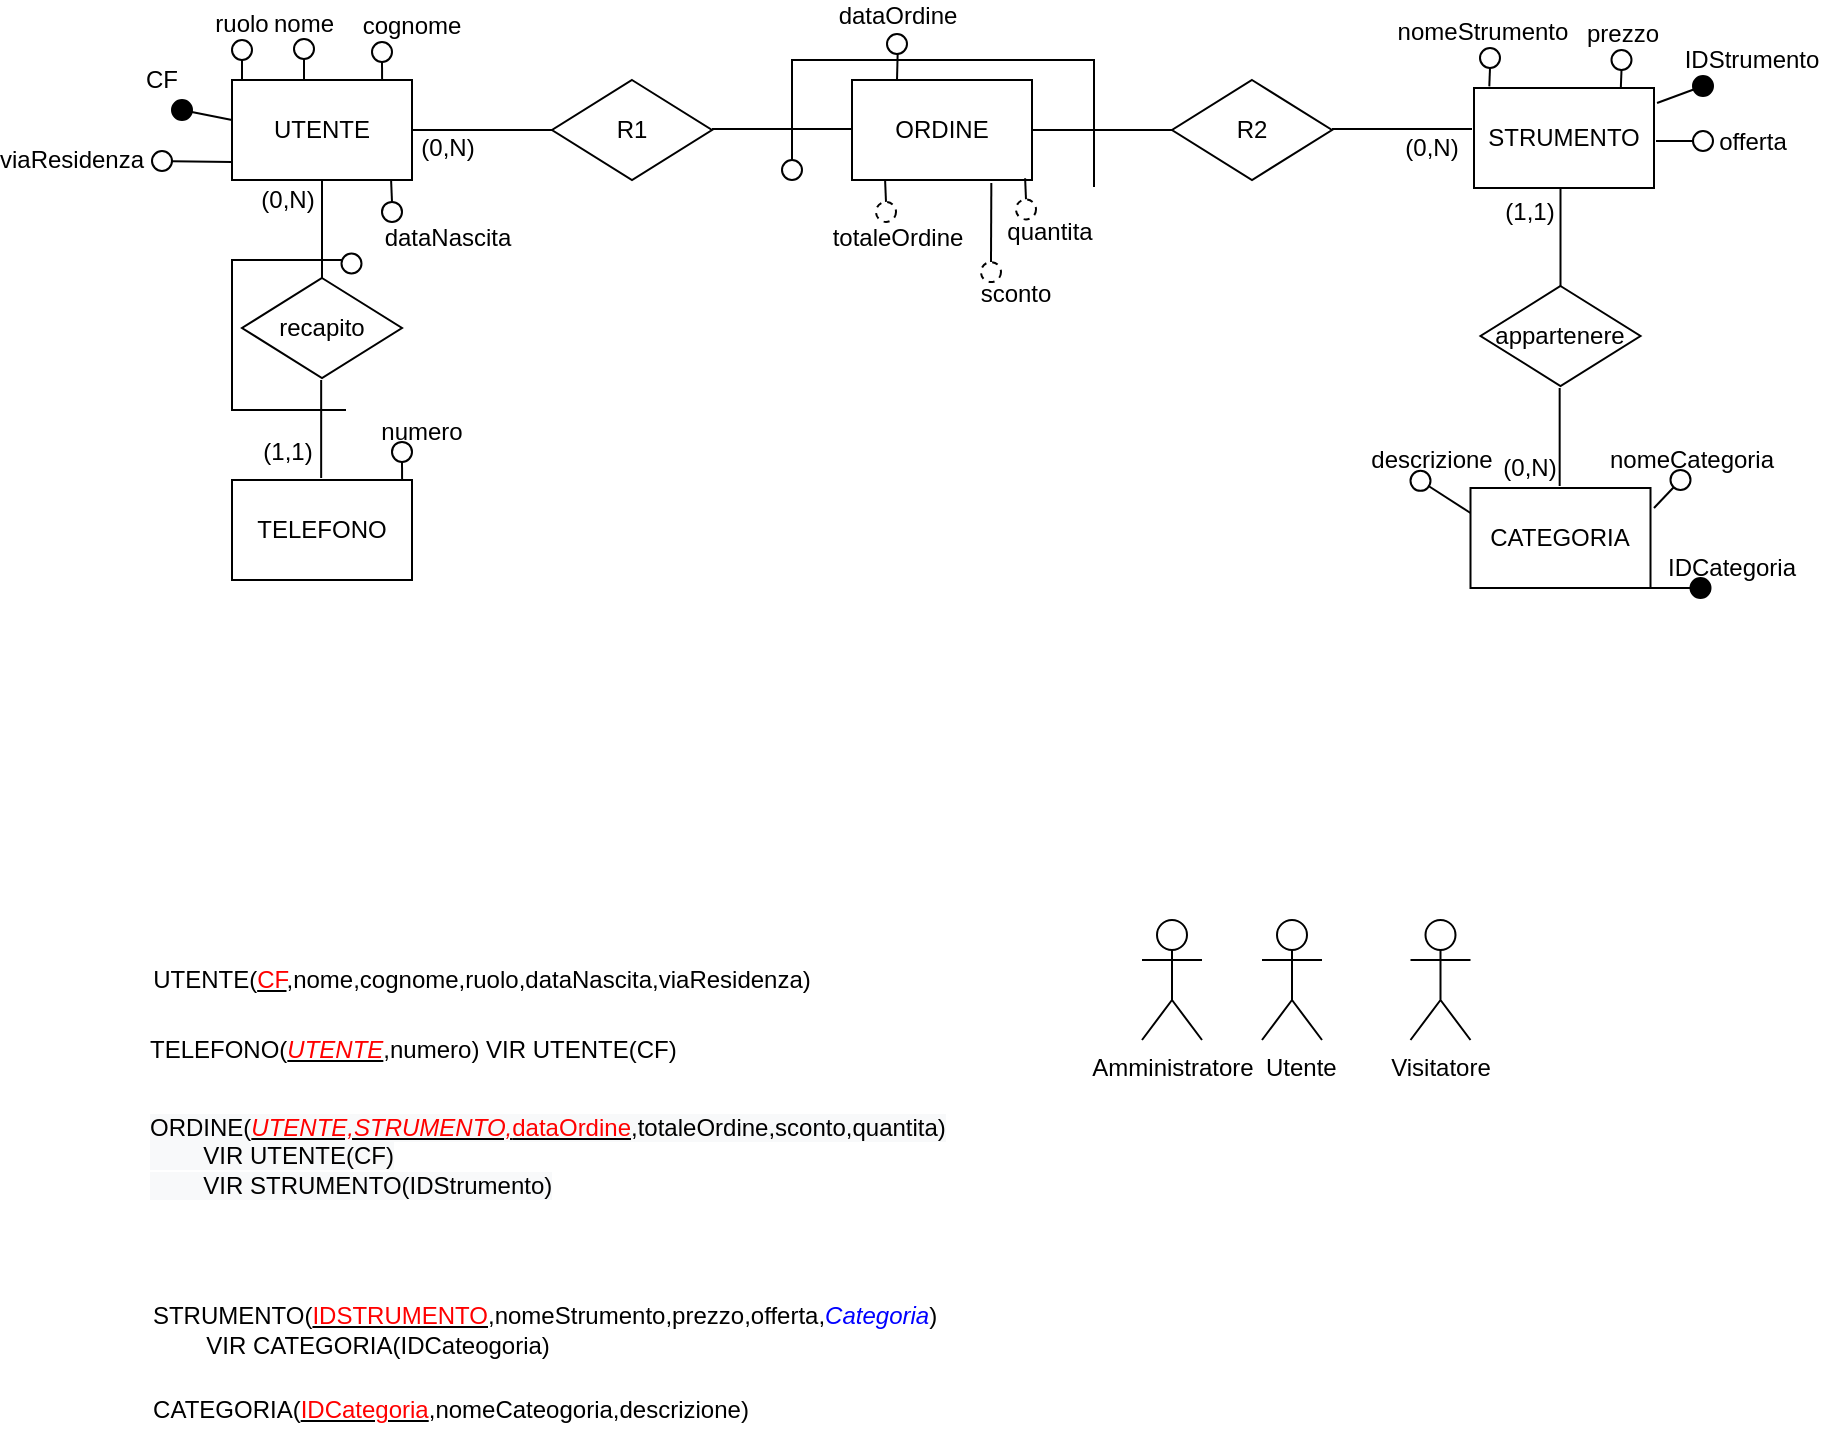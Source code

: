 <mxfile version="16.1.2" type="device"><diagram id="6GF49ptGvCnbbj18iZph" name="Pagina-1"><mxGraphModel dx="2287" dy="759" grid="1" gridSize="10" guides="1" tooltips="1" connect="1" arrows="1" fold="1" page="1" pageScale="1" pageWidth="827" pageHeight="1169" math="0" shadow="0"><root><mxCell id="0"/><mxCell id="1" parent="0"/><mxCell id="NsfGca_Hq-NHvDyxLPOq-1" value="UTENTE" style="rounded=0;whiteSpace=wrap;html=1;" vertex="1" parent="1"><mxGeometry x="40" y="230" width="90" height="50" as="geometry"/></mxCell><mxCell id="NsfGca_Hq-NHvDyxLPOq-2" value="R1" style="rhombus;whiteSpace=wrap;html=1;" vertex="1" parent="1"><mxGeometry x="200" y="230" width="80" height="50" as="geometry"/></mxCell><mxCell id="NsfGca_Hq-NHvDyxLPOq-3" value="" style="endArrow=none;html=1;rounded=0;exitX=1;exitY=0.5;exitDx=0;exitDy=0;" edge="1" parent="1" source="NsfGca_Hq-NHvDyxLPOq-1" target="NsfGca_Hq-NHvDyxLPOq-2"><mxGeometry width="50" height="50" relative="1" as="geometry"><mxPoint x="130" y="255" as="sourcePoint"/><mxPoint x="330" y="255" as="targetPoint"/></mxGeometry></mxCell><mxCell id="NsfGca_Hq-NHvDyxLPOq-4" value="ORDINE" style="rounded=0;whiteSpace=wrap;html=1;" vertex="1" parent="1"><mxGeometry x="350" y="230" width="90" height="50" as="geometry"/></mxCell><mxCell id="NsfGca_Hq-NHvDyxLPOq-5" value="" style="endArrow=none;html=1;rounded=0;exitX=1;exitY=0.5;exitDx=0;exitDy=0;" edge="1" parent="1"><mxGeometry width="50" height="50" relative="1" as="geometry"><mxPoint x="280" y="254.5" as="sourcePoint"/><mxPoint x="350" y="254.5" as="targetPoint"/></mxGeometry></mxCell><mxCell id="NsfGca_Hq-NHvDyxLPOq-6" value="R2" style="rhombus;whiteSpace=wrap;html=1;" vertex="1" parent="1"><mxGeometry x="510" y="230" width="80" height="50" as="geometry"/></mxCell><mxCell id="NsfGca_Hq-NHvDyxLPOq-7" value="" style="endArrow=none;html=1;rounded=0;exitX=1;exitY=0.5;exitDx=0;exitDy=0;" edge="1" parent="1" target="NsfGca_Hq-NHvDyxLPOq-6"><mxGeometry width="50" height="50" relative="1" as="geometry"><mxPoint x="440" y="255" as="sourcePoint"/><mxPoint x="640" y="255" as="targetPoint"/></mxGeometry></mxCell><mxCell id="NsfGca_Hq-NHvDyxLPOq-8" value="" style="endArrow=none;html=1;rounded=0;exitX=1;exitY=0.5;exitDx=0;exitDy=0;" edge="1" parent="1"><mxGeometry width="50" height="50" relative="1" as="geometry"><mxPoint x="590" y="254.5" as="sourcePoint"/><mxPoint x="660" y="254.5" as="targetPoint"/></mxGeometry></mxCell><mxCell id="NsfGca_Hq-NHvDyxLPOq-9" value="" style="shape=partialRectangle;whiteSpace=wrap;html=1;bottom=0;right=0;fillColor=none;" vertex="1" parent="1"><mxGeometry x="320" y="220" width="40" height="50" as="geometry"/></mxCell><mxCell id="NsfGca_Hq-NHvDyxLPOq-10" value="" style="shape=partialRectangle;whiteSpace=wrap;html=1;bottom=0;right=0;fillColor=none;rotation=90;" vertex="1" parent="1"><mxGeometry x="380.5" y="192.5" width="63" height="118" as="geometry"/></mxCell><mxCell id="NsfGca_Hq-NHvDyxLPOq-11" value="" style="ellipse;whiteSpace=wrap;html=1;aspect=fixed;" vertex="1" parent="1"><mxGeometry x="315" y="270" width="10" height="10" as="geometry"/></mxCell><mxCell id="NsfGca_Hq-NHvDyxLPOq-12" value="" style="endArrow=none;html=1;rounded=0;exitX=0.25;exitY=0;exitDx=0;exitDy=0;" edge="1" parent="1" source="NsfGca_Hq-NHvDyxLPOq-4"><mxGeometry width="50" height="50" relative="1" as="geometry"><mxPoint x="370" y="240" as="sourcePoint"/><mxPoint x="373" y="210" as="targetPoint"/></mxGeometry></mxCell><mxCell id="NsfGca_Hq-NHvDyxLPOq-13" value="" style="ellipse;whiteSpace=wrap;html=1;aspect=fixed;" vertex="1" parent="1"><mxGeometry x="367.5" y="207" width="10" height="10" as="geometry"/></mxCell><mxCell id="NsfGca_Hq-NHvDyxLPOq-14" value="" style="endArrow=none;html=1;rounded=0;startArrow=none;" edge="1" parent="1" source="NsfGca_Hq-NHvDyxLPOq-15"><mxGeometry width="50" height="50" relative="1" as="geometry"><mxPoint x="45" y="210" as="sourcePoint"/><mxPoint x="45" y="230" as="targetPoint"/></mxGeometry></mxCell><mxCell id="NsfGca_Hq-NHvDyxLPOq-15" value="" style="ellipse;whiteSpace=wrap;html=1;aspect=fixed;" vertex="1" parent="1"><mxGeometry x="40" y="210" width="10" height="10" as="geometry"/></mxCell><mxCell id="NsfGca_Hq-NHvDyxLPOq-16" value="" style="endArrow=none;html=1;rounded=0;" edge="1" parent="1" target="NsfGca_Hq-NHvDyxLPOq-15"><mxGeometry width="50" height="50" relative="1" as="geometry"><mxPoint x="45" y="210" as="sourcePoint"/><mxPoint x="45" y="230" as="targetPoint"/></mxGeometry></mxCell><mxCell id="NsfGca_Hq-NHvDyxLPOq-17" value="ruolo" style="text;html=1;strokeColor=none;fillColor=none;align=center;verticalAlign=middle;whiteSpace=wrap;rounded=0;" vertex="1" parent="1"><mxGeometry x="30" y="197" width="30" height="10" as="geometry"/></mxCell><mxCell id="NsfGca_Hq-NHvDyxLPOq-18" value="" style="endArrow=none;html=1;rounded=0;startArrow=none;" edge="1" parent="1" source="NsfGca_Hq-NHvDyxLPOq-19"><mxGeometry width="50" height="50" relative="1" as="geometry"><mxPoint x="76" y="209.5" as="sourcePoint"/><mxPoint x="76" y="229.5" as="targetPoint"/></mxGeometry></mxCell><mxCell id="NsfGca_Hq-NHvDyxLPOq-19" value="" style="ellipse;whiteSpace=wrap;html=1;aspect=fixed;" vertex="1" parent="1"><mxGeometry x="71" y="209.5" width="10" height="10" as="geometry"/></mxCell><mxCell id="NsfGca_Hq-NHvDyxLPOq-20" value="" style="endArrow=none;html=1;rounded=0;" edge="1" parent="1" target="NsfGca_Hq-NHvDyxLPOq-19"><mxGeometry width="50" height="50" relative="1" as="geometry"><mxPoint x="76" y="209.5" as="sourcePoint"/><mxPoint x="76" y="229.5" as="targetPoint"/></mxGeometry></mxCell><mxCell id="NsfGca_Hq-NHvDyxLPOq-21" value="nome" style="text;html=1;strokeColor=none;fillColor=none;align=center;verticalAlign=middle;whiteSpace=wrap;rounded=0;" vertex="1" parent="1"><mxGeometry x="61" y="196.5" width="30" height="10" as="geometry"/></mxCell><mxCell id="NsfGca_Hq-NHvDyxLPOq-22" value="" style="endArrow=none;html=1;rounded=0;startArrow=none;entryX=0.834;entryY=0.001;entryDx=0;entryDy=0;entryPerimeter=0;" edge="1" parent="1" source="NsfGca_Hq-NHvDyxLPOq-23" target="NsfGca_Hq-NHvDyxLPOq-1"><mxGeometry width="50" height="50" relative="1" as="geometry"><mxPoint x="115" y="211" as="sourcePoint"/><mxPoint x="115" y="231" as="targetPoint"/></mxGeometry></mxCell><mxCell id="NsfGca_Hq-NHvDyxLPOq-23" value="" style="ellipse;whiteSpace=wrap;html=1;aspect=fixed;" vertex="1" parent="1"><mxGeometry x="110" y="211" width="10" height="10" as="geometry"/></mxCell><mxCell id="NsfGca_Hq-NHvDyxLPOq-24" value="" style="endArrow=none;html=1;rounded=0;" edge="1" parent="1" target="NsfGca_Hq-NHvDyxLPOq-23"><mxGeometry width="50" height="50" relative="1" as="geometry"><mxPoint x="115" y="211" as="sourcePoint"/><mxPoint x="115" y="231" as="targetPoint"/></mxGeometry></mxCell><mxCell id="NsfGca_Hq-NHvDyxLPOq-25" value="cognome" style="text;html=1;strokeColor=none;fillColor=none;align=center;verticalAlign=middle;whiteSpace=wrap;rounded=0;" vertex="1" parent="1"><mxGeometry x="100" y="198" width="60" height="10" as="geometry"/></mxCell><mxCell id="NsfGca_Hq-NHvDyxLPOq-26" value="" style="endArrow=none;html=1;rounded=0;" edge="1" parent="1"><mxGeometry width="50" height="50" relative="1" as="geometry"><mxPoint x="51" y="289.95" as="sourcePoint"/><mxPoint x="51" y="289.95" as="targetPoint"/></mxGeometry></mxCell><mxCell id="NsfGca_Hq-NHvDyxLPOq-27" value="" style="endArrow=none;html=1;rounded=0;" edge="1" parent="1"><mxGeometry width="50" height="50" relative="1" as="geometry"><mxPoint x="82" y="289.45" as="sourcePoint"/><mxPoint x="82" y="289.45" as="targetPoint"/></mxGeometry></mxCell><mxCell id="NsfGca_Hq-NHvDyxLPOq-28" value="" style="endArrow=none;html=1;rounded=0;startArrow=none;entryX=0.884;entryY=1.008;entryDx=0;entryDy=0;entryPerimeter=0;" edge="1" parent="1" source="NsfGca_Hq-NHvDyxLPOq-29" target="NsfGca_Hq-NHvDyxLPOq-1"><mxGeometry width="50" height="50" relative="1" as="geometry"><mxPoint x="121" y="290.95" as="sourcePoint"/><mxPoint x="121.06" y="310" as="targetPoint"/></mxGeometry></mxCell><mxCell id="NsfGca_Hq-NHvDyxLPOq-29" value="" style="ellipse;whiteSpace=wrap;html=1;aspect=fixed;" vertex="1" parent="1"><mxGeometry x="115" y="290.95" width="10" height="10" as="geometry"/></mxCell><mxCell id="NsfGca_Hq-NHvDyxLPOq-30" value="" style="endArrow=none;html=1;rounded=0;" edge="1" parent="1" target="NsfGca_Hq-NHvDyxLPOq-29"><mxGeometry width="50" height="50" relative="1" as="geometry"><mxPoint x="121" y="290.95" as="sourcePoint"/><mxPoint x="121" y="310.95" as="targetPoint"/></mxGeometry></mxCell><mxCell id="NsfGca_Hq-NHvDyxLPOq-31" value="dataNascita" style="text;html=1;strokeColor=none;fillColor=none;align=center;verticalAlign=middle;whiteSpace=wrap;rounded=0;" vertex="1" parent="1"><mxGeometry x="113" y="304" width="70" height="10" as="geometry"/></mxCell><mxCell id="NsfGca_Hq-NHvDyxLPOq-32" value="" style="endArrow=none;html=1;rounded=0;startArrow=none;entryX=0;entryY=0.22;entryDx=0;entryDy=0;entryPerimeter=0;" edge="1" parent="1" source="NsfGca_Hq-NHvDyxLPOq-33"><mxGeometry width="50" height="50" relative="1" as="geometry"><mxPoint x="25" y="230" as="sourcePoint"/><mxPoint x="40" y="250" as="targetPoint"/></mxGeometry></mxCell><mxCell id="NsfGca_Hq-NHvDyxLPOq-33" value="" style="ellipse;whiteSpace=wrap;html=1;aspect=fixed;fillColor=#000000;" vertex="1" parent="1"><mxGeometry x="10" y="240" width="10" height="10" as="geometry"/></mxCell><mxCell id="NsfGca_Hq-NHvDyxLPOq-34" value="CF" style="text;html=1;strokeColor=none;fillColor=none;align=center;verticalAlign=middle;whiteSpace=wrap;rounded=0;" vertex="1" parent="1"><mxGeometry x="-10" y="225" width="30" height="10" as="geometry"/></mxCell><mxCell id="NsfGca_Hq-NHvDyxLPOq-35" value="recapito" style="rhombus;whiteSpace=wrap;html=1;" vertex="1" parent="1"><mxGeometry x="45" y="329" width="80" height="50" as="geometry"/></mxCell><mxCell id="NsfGca_Hq-NHvDyxLPOq-36" value="TELEFONO" style="rounded=0;whiteSpace=wrap;html=1;" vertex="1" parent="1"><mxGeometry x="40" y="430" width="90" height="50" as="geometry"/></mxCell><mxCell id="NsfGca_Hq-NHvDyxLPOq-37" value="" style="endArrow=none;html=1;rounded=0;exitX=0.5;exitY=0;exitDx=0;exitDy=0;entryX=0.5;entryY=1;entryDx=0;entryDy=0;" edge="1" parent="1" source="NsfGca_Hq-NHvDyxLPOq-35" target="NsfGca_Hq-NHvDyxLPOq-1"><mxGeometry width="50" height="50" relative="1" as="geometry"><mxPoint x="140" y="265" as="sourcePoint"/><mxPoint x="210" y="265" as="targetPoint"/></mxGeometry></mxCell><mxCell id="NsfGca_Hq-NHvDyxLPOq-38" value="" style="endArrow=none;html=1;rounded=0;exitX=0.5;exitY=0;exitDx=0;exitDy=0;entryX=0.5;entryY=1;entryDx=0;entryDy=0;" edge="1" parent="1"><mxGeometry width="50" height="50" relative="1" as="geometry"><mxPoint x="84.58" y="429" as="sourcePoint"/><mxPoint x="84.58" y="380" as="targetPoint"/></mxGeometry></mxCell><mxCell id="NsfGca_Hq-NHvDyxLPOq-39" value="dataOrdine" style="text;html=1;strokeColor=none;fillColor=none;align=center;verticalAlign=middle;whiteSpace=wrap;rounded=0;" vertex="1" parent="1"><mxGeometry x="342.5" y="192.5" width="60" height="10" as="geometry"/></mxCell><mxCell id="NsfGca_Hq-NHvDyxLPOq-40" value="" style="shape=partialRectangle;whiteSpace=wrap;html=1;bottom=0;right=0;fillColor=none;" vertex="1" parent="1"><mxGeometry x="40" y="320" width="56" height="30" as="geometry"/></mxCell><mxCell id="NsfGca_Hq-NHvDyxLPOq-41" value="" style="shape=partialRectangle;whiteSpace=wrap;html=1;bottom=0;right=0;fillColor=none;rotation=-90;" vertex="1" parent="1"><mxGeometry x="31.75" y="330.25" width="73" height="56.5" as="geometry"/></mxCell><mxCell id="NsfGca_Hq-NHvDyxLPOq-42" value="" style="ellipse;whiteSpace=wrap;html=1;aspect=fixed;" vertex="1" parent="1"><mxGeometry x="94.75" y="316.75" width="10" height="10" as="geometry"/></mxCell><mxCell id="NsfGca_Hq-NHvDyxLPOq-43" value="" style="endArrow=none;html=1;rounded=0;startArrow=none;entryX=0.834;entryY=0.001;entryDx=0;entryDy=0;entryPerimeter=0;" edge="1" parent="1" source="NsfGca_Hq-NHvDyxLPOq-44"><mxGeometry width="50" height="50" relative="1" as="geometry"><mxPoint x="125" y="410.95" as="sourcePoint"/><mxPoint x="125.06" y="430" as="targetPoint"/></mxGeometry></mxCell><mxCell id="NsfGca_Hq-NHvDyxLPOq-44" value="" style="ellipse;whiteSpace=wrap;html=1;aspect=fixed;" vertex="1" parent="1"><mxGeometry x="120" y="410.95" width="10" height="10" as="geometry"/></mxCell><mxCell id="NsfGca_Hq-NHvDyxLPOq-45" value="" style="endArrow=none;html=1;rounded=0;" edge="1" parent="1" target="NsfGca_Hq-NHvDyxLPOq-44"><mxGeometry width="50" height="50" relative="1" as="geometry"><mxPoint x="125" y="410.95" as="sourcePoint"/><mxPoint x="125" y="430.95" as="targetPoint"/></mxGeometry></mxCell><mxCell id="NsfGca_Hq-NHvDyxLPOq-46" value="numero" style="text;html=1;strokeColor=none;fillColor=none;align=center;verticalAlign=middle;whiteSpace=wrap;rounded=0;" vertex="1" parent="1"><mxGeometry x="100" y="400.95" width="70" height="10" as="geometry"/></mxCell><mxCell id="NsfGca_Hq-NHvDyxLPOq-50" value="" style="endArrow=none;html=1;rounded=0;startArrow=none;entryX=0.884;entryY=1.008;entryDx=0;entryDy=0;entryPerimeter=0;" edge="1" parent="1" source="NsfGca_Hq-NHvDyxLPOq-51"><mxGeometry width="50" height="50" relative="1" as="geometry"><mxPoint x="368" y="290.95" as="sourcePoint"/><mxPoint x="366.56" y="280.4" as="targetPoint"/></mxGeometry></mxCell><mxCell id="NsfGca_Hq-NHvDyxLPOq-51" value="" style="ellipse;whiteSpace=wrap;html=1;aspect=fixed;dashed=1;" vertex="1" parent="1"><mxGeometry x="362" y="290.95" width="10" height="10" as="geometry"/></mxCell><mxCell id="NsfGca_Hq-NHvDyxLPOq-52" value="" style="endArrow=none;html=1;rounded=0;" edge="1" parent="1" target="NsfGca_Hq-NHvDyxLPOq-51"><mxGeometry width="50" height="50" relative="1" as="geometry"><mxPoint x="368" y="290.95" as="sourcePoint"/><mxPoint x="368" y="310.95" as="targetPoint"/></mxGeometry></mxCell><mxCell id="NsfGca_Hq-NHvDyxLPOq-53" value="totaleOrdine" style="text;html=1;strokeColor=none;fillColor=none;align=center;verticalAlign=middle;whiteSpace=wrap;rounded=0;" vertex="1" parent="1"><mxGeometry x="337.5" y="304" width="70" height="10" as="geometry"/></mxCell><mxCell id="NsfGca_Hq-NHvDyxLPOq-54" value="" style="endArrow=none;html=1;rounded=0;startArrow=none;entryX=0.884;entryY=1.008;entryDx=0;entryDy=0;entryPerimeter=0;" edge="1" parent="1" source="NsfGca_Hq-NHvDyxLPOq-55"><mxGeometry width="50" height="50" relative="1" as="geometry"><mxPoint x="438" y="289.7" as="sourcePoint"/><mxPoint x="436.56" y="279.15" as="targetPoint"/></mxGeometry></mxCell><mxCell id="NsfGca_Hq-NHvDyxLPOq-55" value="" style="ellipse;whiteSpace=wrap;html=1;aspect=fixed;dashed=1;" vertex="1" parent="1"><mxGeometry x="432" y="289.7" width="10" height="10" as="geometry"/></mxCell><mxCell id="NsfGca_Hq-NHvDyxLPOq-56" value="" style="endArrow=none;html=1;rounded=0;" edge="1" parent="1" target="NsfGca_Hq-NHvDyxLPOq-55"><mxGeometry width="50" height="50" relative="1" as="geometry"><mxPoint x="438" y="289.7" as="sourcePoint"/><mxPoint x="438" y="309.7" as="targetPoint"/></mxGeometry></mxCell><mxCell id="NsfGca_Hq-NHvDyxLPOq-57" value="quantita" style="text;html=1;strokeColor=none;fillColor=none;align=center;verticalAlign=middle;whiteSpace=wrap;rounded=0;" vertex="1" parent="1"><mxGeometry x="425" y="300.95" width="47.5" height="10" as="geometry"/></mxCell><mxCell id="NsfGca_Hq-NHvDyxLPOq-58" value="STRUMENTO" style="rounded=0;whiteSpace=wrap;html=1;" vertex="1" parent="1"><mxGeometry x="661" y="234" width="90" height="50" as="geometry"/></mxCell><mxCell id="NsfGca_Hq-NHvDyxLPOq-59" value="" style="endArrow=none;html=1;rounded=0;" edge="1" parent="1"><mxGeometry width="50" height="50" relative="1" as="geometry"><mxPoint x="666" y="214.5" as="sourcePoint"/><mxPoint x="666" y="214.5" as="targetPoint"/></mxGeometry></mxCell><mxCell id="NsfGca_Hq-NHvDyxLPOq-60" value="" style="endArrow=none;html=1;rounded=0;startArrow=none;entryX=0.085;entryY=-0.016;entryDx=0;entryDy=0;entryPerimeter=0;" edge="1" parent="1" source="NsfGca_Hq-NHvDyxLPOq-61" target="NsfGca_Hq-NHvDyxLPOq-58"><mxGeometry width="50" height="50" relative="1" as="geometry"><mxPoint x="697" y="214" as="sourcePoint"/><mxPoint x="697" y="234" as="targetPoint"/></mxGeometry></mxCell><mxCell id="NsfGca_Hq-NHvDyxLPOq-61" value="" style="ellipse;whiteSpace=wrap;html=1;aspect=fixed;" vertex="1" parent="1"><mxGeometry x="664" y="214" width="10" height="10" as="geometry"/></mxCell><mxCell id="NsfGca_Hq-NHvDyxLPOq-62" value="nomeStrumento" style="text;html=1;strokeColor=none;fillColor=none;align=center;verticalAlign=middle;whiteSpace=wrap;rounded=0;" vertex="1" parent="1"><mxGeometry x="618.5" y="201" width="92.5" height="10" as="geometry"/></mxCell><mxCell id="NsfGca_Hq-NHvDyxLPOq-63" value="" style="endArrow=none;html=1;rounded=0;" edge="1" parent="1"><mxGeometry width="50" height="50" relative="1" as="geometry"><mxPoint x="729.25" y="215.5" as="sourcePoint"/><mxPoint x="729.25" y="215.5" as="targetPoint"/></mxGeometry></mxCell><mxCell id="NsfGca_Hq-NHvDyxLPOq-64" value="" style="endArrow=none;html=1;rounded=0;" edge="1" parent="1"><mxGeometry width="50" height="50" relative="1" as="geometry"><mxPoint x="670.25" y="293.95" as="sourcePoint"/><mxPoint x="670.25" y="293.95" as="targetPoint"/></mxGeometry></mxCell><mxCell id="NsfGca_Hq-NHvDyxLPOq-65" value="" style="endArrow=none;html=1;rounded=0;" edge="1" parent="1"><mxGeometry width="50" height="50" relative="1" as="geometry"><mxPoint x="701.25" y="293.45" as="sourcePoint"/><mxPoint x="701.25" y="293.45" as="targetPoint"/></mxGeometry></mxCell><mxCell id="NsfGca_Hq-NHvDyxLPOq-66" value="appartenere" style="rhombus;whiteSpace=wrap;html=1;" vertex="1" parent="1"><mxGeometry x="664.25" y="333" width="80" height="50" as="geometry"/></mxCell><mxCell id="NsfGca_Hq-NHvDyxLPOq-67" value="CATEGORIA" style="rounded=0;whiteSpace=wrap;html=1;" vertex="1" parent="1"><mxGeometry x="659.25" y="434" width="90" height="50" as="geometry"/></mxCell><mxCell id="NsfGca_Hq-NHvDyxLPOq-68" value="" style="endArrow=none;html=1;rounded=0;exitX=0.5;exitY=0;exitDx=0;exitDy=0;entryX=0.5;entryY=1;entryDx=0;entryDy=0;" edge="1" parent="1" source="NsfGca_Hq-NHvDyxLPOq-66"><mxGeometry width="50" height="50" relative="1" as="geometry"><mxPoint x="759.25" y="269" as="sourcePoint"/><mxPoint x="704.25" y="284" as="targetPoint"/></mxGeometry></mxCell><mxCell id="NsfGca_Hq-NHvDyxLPOq-69" value="" style="endArrow=none;html=1;rounded=0;exitX=0.5;exitY=0;exitDx=0;exitDy=0;entryX=0.5;entryY=1;entryDx=0;entryDy=0;" edge="1" parent="1"><mxGeometry width="50" height="50" relative="1" as="geometry"><mxPoint x="703.83" y="433.0" as="sourcePoint"/><mxPoint x="703.83" y="384" as="targetPoint"/></mxGeometry></mxCell><mxCell id="NsfGca_Hq-NHvDyxLPOq-70" value="" style="endArrow=none;html=1;rounded=0;startArrow=none;" edge="1" parent="1" source="NsfGca_Hq-NHvDyxLPOq-71"><mxGeometry width="50" height="50" relative="1" as="geometry"><mxPoint x="764.25" y="424.95" as="sourcePoint"/><mxPoint x="751" y="444" as="targetPoint"/></mxGeometry></mxCell><mxCell id="NsfGca_Hq-NHvDyxLPOq-71" value="" style="ellipse;whiteSpace=wrap;html=1;aspect=fixed;" vertex="1" parent="1"><mxGeometry x="759.25" y="424.95" width="10" height="10" as="geometry"/></mxCell><mxCell id="NsfGca_Hq-NHvDyxLPOq-72" value="" style="endArrow=none;html=1;rounded=0;" edge="1" parent="1" target="NsfGca_Hq-NHvDyxLPOq-71"><mxGeometry width="50" height="50" relative="1" as="geometry"><mxPoint x="764.25" y="424.95" as="sourcePoint"/><mxPoint x="764.25" y="444.95" as="targetPoint"/></mxGeometry></mxCell><mxCell id="NsfGca_Hq-NHvDyxLPOq-73" value="nomeCategoria" style="text;html=1;strokeColor=none;fillColor=none;align=center;verticalAlign=middle;whiteSpace=wrap;rounded=0;" vertex="1" parent="1"><mxGeometry x="731" y="414.95" width="78.25" height="10" as="geometry"/></mxCell><mxCell id="NsfGca_Hq-NHvDyxLPOq-74" value="" style="endArrow=none;html=1;rounded=0;" edge="1" parent="1"><mxGeometry width="50" height="50" relative="1" as="geometry"><mxPoint x="731.75" y="215.5" as="sourcePoint"/><mxPoint x="731.75" y="215.5" as="targetPoint"/></mxGeometry></mxCell><mxCell id="NsfGca_Hq-NHvDyxLPOq-75" value="" style="endArrow=none;html=1;rounded=0;startArrow=none;entryX=0.085;entryY=-0.016;entryDx=0;entryDy=0;entryPerimeter=0;" edge="1" parent="1" source="NsfGca_Hq-NHvDyxLPOq-76"><mxGeometry width="50" height="50" relative="1" as="geometry"><mxPoint x="762.75" y="215" as="sourcePoint"/><mxPoint x="734.4" y="234.2" as="targetPoint"/></mxGeometry></mxCell><mxCell id="NsfGca_Hq-NHvDyxLPOq-76" value="" style="ellipse;whiteSpace=wrap;html=1;aspect=fixed;" vertex="1" parent="1"><mxGeometry x="729.75" y="215" width="10" height="10" as="geometry"/></mxCell><mxCell id="NsfGca_Hq-NHvDyxLPOq-77" value="prezzo" style="text;html=1;strokeColor=none;fillColor=none;align=center;verticalAlign=middle;whiteSpace=wrap;rounded=0;" vertex="1" parent="1"><mxGeometry x="718.5" y="202" width="32.5" height="10" as="geometry"/></mxCell><mxCell id="NsfGca_Hq-NHvDyxLPOq-78" value="" style="endArrow=none;html=1;rounded=0;" edge="1" parent="1"><mxGeometry width="50" height="50" relative="1" as="geometry"><mxPoint x="770" y="228.5" as="sourcePoint"/><mxPoint x="770" y="228.5" as="targetPoint"/></mxGeometry></mxCell><mxCell id="NsfGca_Hq-NHvDyxLPOq-79" value="" style="endArrow=none;html=1;rounded=0;" edge="1" parent="1"><mxGeometry width="50" height="50" relative="1" as="geometry"><mxPoint x="772.5" y="228.5" as="sourcePoint"/><mxPoint x="772.5" y="228.5" as="targetPoint"/></mxGeometry></mxCell><mxCell id="NsfGca_Hq-NHvDyxLPOq-80" value="" style="endArrow=none;html=1;rounded=0;startArrow=none;entryX=1.017;entryY=0.15;entryDx=0;entryDy=0;entryPerimeter=0;" edge="1" parent="1" source="NsfGca_Hq-NHvDyxLPOq-81" target="NsfGca_Hq-NHvDyxLPOq-58"><mxGeometry width="50" height="50" relative="1" as="geometry"><mxPoint x="803.5" y="228" as="sourcePoint"/><mxPoint x="775.15" y="247.2" as="targetPoint"/></mxGeometry></mxCell><mxCell id="NsfGca_Hq-NHvDyxLPOq-81" value="" style="ellipse;whiteSpace=wrap;html=1;aspect=fixed;fillColor=#000000;" vertex="1" parent="1"><mxGeometry x="770.5" y="228" width="10" height="10" as="geometry"/></mxCell><mxCell id="NsfGca_Hq-NHvDyxLPOq-82" value="IDStrumento" style="text;html=1;strokeColor=none;fillColor=none;align=center;verticalAlign=middle;whiteSpace=wrap;rounded=0;" vertex="1" parent="1"><mxGeometry x="769.25" y="215" width="61.75" height="10" as="geometry"/></mxCell><mxCell id="NsfGca_Hq-NHvDyxLPOq-83" value="" style="endArrow=none;html=1;rounded=0;" edge="1" parent="1"><mxGeometry width="50" height="50" relative="1" as="geometry"><mxPoint x="766.72" y="471" as="sourcePoint"/><mxPoint x="766.72" y="471" as="targetPoint"/></mxGeometry></mxCell><mxCell id="NsfGca_Hq-NHvDyxLPOq-84" value="" style="endArrow=none;html=1;rounded=0;" edge="1" parent="1"><mxGeometry width="50" height="50" relative="1" as="geometry"><mxPoint x="769.22" y="471" as="sourcePoint"/><mxPoint x="769.22" y="471" as="targetPoint"/></mxGeometry></mxCell><mxCell id="NsfGca_Hq-NHvDyxLPOq-85" value="" style="endArrow=none;html=1;rounded=0;startArrow=none;entryX=1.017;entryY=0.15;entryDx=0;entryDy=0;entryPerimeter=0;" edge="1" parent="1" source="NsfGca_Hq-NHvDyxLPOq-86"><mxGeometry width="50" height="50" relative="1" as="geometry"><mxPoint x="800.22" y="470.5" as="sourcePoint"/><mxPoint x="749.25" y="484" as="targetPoint"/></mxGeometry></mxCell><mxCell id="NsfGca_Hq-NHvDyxLPOq-86" value="" style="ellipse;whiteSpace=wrap;html=1;aspect=fixed;fillColor=#000000;" vertex="1" parent="1"><mxGeometry x="769.25" y="479" width="10" height="10" as="geometry"/></mxCell><mxCell id="NsfGca_Hq-NHvDyxLPOq-87" value="IDCategoria" style="text;html=1;strokeColor=none;fillColor=none;align=center;verticalAlign=middle;whiteSpace=wrap;rounded=0;" vertex="1" parent="1"><mxGeometry x="759.25" y="469" width="61.75" height="10" as="geometry"/></mxCell><mxCell id="NsfGca_Hq-NHvDyxLPOq-88" value="" style="endArrow=none;html=1;rounded=0;startArrow=none;entryX=0;entryY=0.25;entryDx=0;entryDy=0;" edge="1" parent="1" source="NsfGca_Hq-NHvDyxLPOq-89" target="NsfGca_Hq-NHvDyxLPOq-67"><mxGeometry width="50" height="50" relative="1" as="geometry"><mxPoint x="634.25" y="425.43" as="sourcePoint"/><mxPoint x="621" y="444.48" as="targetPoint"/></mxGeometry></mxCell><mxCell id="NsfGca_Hq-NHvDyxLPOq-89" value="" style="ellipse;whiteSpace=wrap;html=1;aspect=fixed;" vertex="1" parent="1"><mxGeometry x="629.25" y="425.43" width="10" height="10" as="geometry"/></mxCell><mxCell id="NsfGca_Hq-NHvDyxLPOq-90" value="" style="endArrow=none;html=1;rounded=0;" edge="1" parent="1" target="NsfGca_Hq-NHvDyxLPOq-89"><mxGeometry width="50" height="50" relative="1" as="geometry"><mxPoint x="634.25" y="425.43" as="sourcePoint"/><mxPoint x="634.25" y="445.43" as="targetPoint"/></mxGeometry></mxCell><mxCell id="NsfGca_Hq-NHvDyxLPOq-91" value="descrizione" style="text;html=1;strokeColor=none;fillColor=none;align=center;verticalAlign=middle;whiteSpace=wrap;rounded=0;" vertex="1" parent="1"><mxGeometry x="601" y="415.43" width="78.25" height="10" as="geometry"/></mxCell><mxCell id="NsfGca_Hq-NHvDyxLPOq-92" value="" style="endArrow=none;html=1;rounded=0;" edge="1" parent="1"><mxGeometry width="50" height="50" relative="1" as="geometry"><mxPoint x="802.75" y="269" as="sourcePoint"/><mxPoint x="802.75" y="269" as="targetPoint"/></mxGeometry></mxCell><mxCell id="NsfGca_Hq-NHvDyxLPOq-93" value="" style="endArrow=none;html=1;rounded=0;" edge="1" parent="1"><mxGeometry width="50" height="50" relative="1" as="geometry"><mxPoint x="805.25" y="269" as="sourcePoint"/><mxPoint x="805.25" y="269" as="targetPoint"/></mxGeometry></mxCell><mxCell id="NsfGca_Hq-NHvDyxLPOq-94" value="" style="endArrow=none;html=1;rounded=0;startArrow=none;" edge="1" parent="1" source="NsfGca_Hq-NHvDyxLPOq-95"><mxGeometry width="50" height="50" relative="1" as="geometry"><mxPoint x="836.25" y="268.5" as="sourcePoint"/><mxPoint x="752.0" y="260.5" as="targetPoint"/></mxGeometry></mxCell><mxCell id="NsfGca_Hq-NHvDyxLPOq-95" value="" style="ellipse;whiteSpace=wrap;html=1;aspect=fixed;" vertex="1" parent="1"><mxGeometry x="770.5" y="255.5" width="10" height="10" as="geometry"/></mxCell><mxCell id="NsfGca_Hq-NHvDyxLPOq-96" value="offerta" style="text;html=1;strokeColor=none;fillColor=none;align=center;verticalAlign=middle;whiteSpace=wrap;rounded=0;" vertex="1" parent="1"><mxGeometry x="783.88" y="255.5" width="32.5" height="10" as="geometry"/></mxCell><mxCell id="NsfGca_Hq-NHvDyxLPOq-97" value="" style="endArrow=none;html=1;rounded=0;startArrow=none;entryX=0.976;entryY=0.435;entryDx=0;entryDy=0;entryPerimeter=0;" edge="1" parent="1" source="NsfGca_Hq-NHvDyxLPOq-98" target="NsfGca_Hq-NHvDyxLPOq-10"><mxGeometry width="50" height="50" relative="1" as="geometry"><mxPoint x="420.5" y="321.05" as="sourcePoint"/><mxPoint x="419.06" y="310.5" as="targetPoint"/></mxGeometry></mxCell><mxCell id="NsfGca_Hq-NHvDyxLPOq-98" value="" style="ellipse;whiteSpace=wrap;html=1;aspect=fixed;dashed=1;" vertex="1" parent="1"><mxGeometry x="414.5" y="321.05" width="10" height="10" as="geometry"/></mxCell><mxCell id="NsfGca_Hq-NHvDyxLPOq-99" value="" style="endArrow=none;html=1;rounded=0;" edge="1" parent="1" target="NsfGca_Hq-NHvDyxLPOq-98"><mxGeometry width="50" height="50" relative="1" as="geometry"><mxPoint x="420.5" y="321.05" as="sourcePoint"/><mxPoint x="420.5" y="341.05" as="targetPoint"/></mxGeometry></mxCell><mxCell id="NsfGca_Hq-NHvDyxLPOq-100" value="sconto" style="text;html=1;strokeColor=none;fillColor=none;align=center;verticalAlign=middle;whiteSpace=wrap;rounded=0;" vertex="1" parent="1"><mxGeometry x="407.5" y="332.3" width="47.5" height="10" as="geometry"/></mxCell><mxCell id="NsfGca_Hq-NHvDyxLPOq-101" value="&lt;div&gt;&lt;span&gt;Utente&lt;/span&gt;&lt;/div&gt;" style="shape=umlActor;verticalLabelPosition=bottom;verticalAlign=top;html=1;outlineConnect=0;fillColor=none;align=left;" vertex="1" parent="1"><mxGeometry x="555" y="650" width="30" height="60" as="geometry"/></mxCell><mxCell id="NsfGca_Hq-NHvDyxLPOq-102" value="Visitatore" style="shape=umlActor;verticalLabelPosition=bottom;verticalAlign=top;html=1;outlineConnect=0;fillColor=none;" vertex="1" parent="1"><mxGeometry x="629.25" y="650" width="30" height="60" as="geometry"/></mxCell><mxCell id="NsfGca_Hq-NHvDyxLPOq-103" value="Amministratore" style="shape=umlActor;verticalLabelPosition=bottom;verticalAlign=top;html=1;outlineConnect=0;fillColor=none;" vertex="1" parent="1"><mxGeometry x="495" y="650" width="30" height="60" as="geometry"/></mxCell><mxCell id="NsfGca_Hq-NHvDyxLPOq-104" value="(0,N)" style="text;html=1;strokeColor=none;fillColor=none;align=center;verticalAlign=middle;whiteSpace=wrap;rounded=0;" vertex="1" parent="1"><mxGeometry x="53.25" y="284" width="30" height="12.75" as="geometry"/></mxCell><mxCell id="NsfGca_Hq-NHvDyxLPOq-105" value="(1,1)" style="text;html=1;strokeColor=none;fillColor=none;align=center;verticalAlign=middle;whiteSpace=wrap;rounded=0;" vertex="1" parent="1"><mxGeometry x="53.25" y="409.58" width="30" height="12.75" as="geometry"/></mxCell><mxCell id="NsfGca_Hq-NHvDyxLPOq-106" value="" style="endArrow=none;html=1;rounded=0;startArrow=none;" edge="1" parent="1" source="NsfGca_Hq-NHvDyxLPOq-107"><mxGeometry width="50" height="50" relative="1" as="geometry"><mxPoint x="-45" y="271.97" as="sourcePoint"/><mxPoint x="40" y="271" as="targetPoint"/></mxGeometry></mxCell><mxCell id="NsfGca_Hq-NHvDyxLPOq-107" value="" style="ellipse;whiteSpace=wrap;html=1;aspect=fixed;" vertex="1" parent="1"><mxGeometry y="265.5" width="10" height="10" as="geometry"/></mxCell><mxCell id="NsfGca_Hq-NHvDyxLPOq-108" value="viaResidenza" style="text;html=1;strokeColor=none;fillColor=none;align=center;verticalAlign=middle;whiteSpace=wrap;rounded=0;" vertex="1" parent="1"><mxGeometry x="-75" y="264.5" width="70" height="10" as="geometry"/></mxCell><mxCell id="NsfGca_Hq-NHvDyxLPOq-109" value="(0,N)" style="text;html=1;strokeColor=none;fillColor=none;align=center;verticalAlign=middle;whiteSpace=wrap;rounded=0;" vertex="1" parent="1"><mxGeometry x="133" y="257.25" width="30" height="12.75" as="geometry"/></mxCell><mxCell id="NsfGca_Hq-NHvDyxLPOq-110" value="(0,N)" style="text;html=1;strokeColor=none;fillColor=none;align=center;verticalAlign=middle;whiteSpace=wrap;rounded=0;" vertex="1" parent="1"><mxGeometry x="625.13" y="257.25" width="30" height="12.75" as="geometry"/></mxCell><mxCell id="NsfGca_Hq-NHvDyxLPOq-113" value="(0,N)" style="text;html=1;strokeColor=none;fillColor=none;align=center;verticalAlign=middle;whiteSpace=wrap;rounded=0;" vertex="1" parent="1"><mxGeometry x="674" y="417.25" width="30" height="12.75" as="geometry"/></mxCell><mxCell id="NsfGca_Hq-NHvDyxLPOq-114" value="(1,1)" style="text;html=1;strokeColor=none;fillColor=none;align=center;verticalAlign=middle;whiteSpace=wrap;rounded=0;" vertex="1" parent="1"><mxGeometry x="674" y="289.7" width="30" height="12.75" as="geometry"/></mxCell><mxCell id="NsfGca_Hq-NHvDyxLPOq-115" value="UTENTE(&lt;u&gt;&lt;font color=&quot;#ff0000&quot;&gt;CF&lt;/font&gt;&lt;/u&gt;,nome,cognome,ruolo,dataNascita,viaResidenza)" style="text;html=1;strokeColor=none;fillColor=none;align=center;verticalAlign=middle;whiteSpace=wrap;rounded=0;" vertex="1" parent="1"><mxGeometry x="-5" y="665" width="340" height="30" as="geometry"/></mxCell><mxCell id="NsfGca_Hq-NHvDyxLPOq-116" value="TELEFONO(&lt;u&gt;&lt;i&gt;&lt;font color=&quot;#ff0000&quot;&gt;UTENTE&lt;/font&gt;&lt;/i&gt;&lt;/u&gt;,numero) VIR UTENTE(CF)" style="text;html=1;strokeColor=none;fillColor=none;align=left;verticalAlign=middle;whiteSpace=wrap;rounded=0;" vertex="1" parent="1"><mxGeometry x="-3.25" y="700" width="311.5" height="30" as="geometry"/></mxCell><mxCell id="NsfGca_Hq-NHvDyxLPOq-117" value="CATEGORIA(&lt;u&gt;&lt;font color=&quot;#ff0000&quot;&gt;IDCategoria&lt;/font&gt;&lt;/u&gt;,nomeCateogoria,descrizione)" style="text;html=1;strokeColor=none;fillColor=none;align=center;verticalAlign=middle;whiteSpace=wrap;rounded=0;" vertex="1" parent="1"><mxGeometry y="880" width="299" height="30" as="geometry"/></mxCell><mxCell id="NsfGca_Hq-NHvDyxLPOq-118" value="STRUMENTO(&lt;u&gt;&lt;font color=&quot;#ff0000&quot;&gt;IDSTRUMENTO&lt;/font&gt;&lt;/u&gt;,nomeStrumento,prezzo,offerta,&lt;i&gt;&lt;font color=&quot;#0000ff&quot;&gt;Categoria&lt;/font&gt;&lt;/i&gt;)&lt;br&gt;&lt;div style=&quot;text-align: left&quot;&gt;&lt;span&gt;&lt;span style=&quot;white-space: pre&quot;&gt;&#9;&lt;/span&gt;VIR CATEGORIA(IDCateogoria)&lt;/span&gt;&lt;/div&gt;" style="text;html=1;strokeColor=none;fillColor=none;align=center;verticalAlign=middle;whiteSpace=wrap;rounded=0;" vertex="1" parent="1"><mxGeometry y="840" width="392.5" height="30" as="geometry"/></mxCell><mxCell id="NsfGca_Hq-NHvDyxLPOq-119" value="&lt;span style=&quot;color: rgb(0 , 0 , 0) ; font-family: &amp;#34;helvetica&amp;#34; ; font-size: 12px ; font-style: normal ; font-weight: 400 ; letter-spacing: normal ; text-align: center ; text-indent: 0px ; text-transform: none ; word-spacing: 0px ; background-color: rgb(248 , 249 , 250) ; display: inline ; float: none&quot;&gt;ORDINE(&lt;/span&gt;&lt;u style=&quot;color: rgb(0 , 0 , 0) ; font-family: &amp;#34;helvetica&amp;#34; ; font-size: 12px ; font-weight: 400 ; letter-spacing: normal ; text-align: center ; text-indent: 0px ; text-transform: none ; word-spacing: 0px ; background-color: rgb(248 , 249 , 250)&quot;&gt;&lt;font color=&quot;#ff0000&quot;&gt;&lt;i&gt;UTENTE,STRUMENTO,&lt;/i&gt;dataOrdine&lt;/font&gt;&lt;/u&gt;&lt;span style=&quot;color: rgb(0 , 0 , 0) ; font-family: &amp;#34;helvetica&amp;#34; ; font-size: 12px ; font-style: normal ; font-weight: 400 ; letter-spacing: normal ; text-align: center ; text-indent: 0px ; text-transform: none ; word-spacing: 0px ; background-color: rgb(248 , 249 , 250) ; display: inline ; float: none&quot;&gt;,totaleOrdine,sconto,quantita) &lt;span style=&quot;white-space: pre&quot;&gt;&#9;&lt;/span&gt;VIR UTENTE(CF)&lt;br&gt;&lt;span style=&quot;white-space: pre&quot;&gt;&#9;&lt;/span&gt;VIR STRUMENTO(IDStrumento)&lt;br&gt;&lt;/span&gt;" style="text;whiteSpace=wrap;html=1;fontColor=#FF0000;" vertex="1" parent="1"><mxGeometry x="-3.25" y="740" width="420" height="60.95" as="geometry"/></mxCell><mxCell id="NsfGca_Hq-NHvDyxLPOq-124" value="" style="endArrow=none;html=1;rounded=0;" edge="1" parent="1"><mxGeometry width="50" height="50" relative="1" as="geometry"><mxPoint x="807.37" y="293.5" as="sourcePoint"/><mxPoint x="807.37" y="293.5" as="targetPoint"/></mxGeometry></mxCell><mxCell id="NsfGca_Hq-NHvDyxLPOq-125" value="" style="endArrow=none;html=1;rounded=0;" edge="1" parent="1"><mxGeometry width="50" height="50" relative="1" as="geometry"><mxPoint x="809.87" y="293.5" as="sourcePoint"/><mxPoint x="809.87" y="293.5" as="targetPoint"/></mxGeometry></mxCell></root></mxGraphModel></diagram></mxfile>